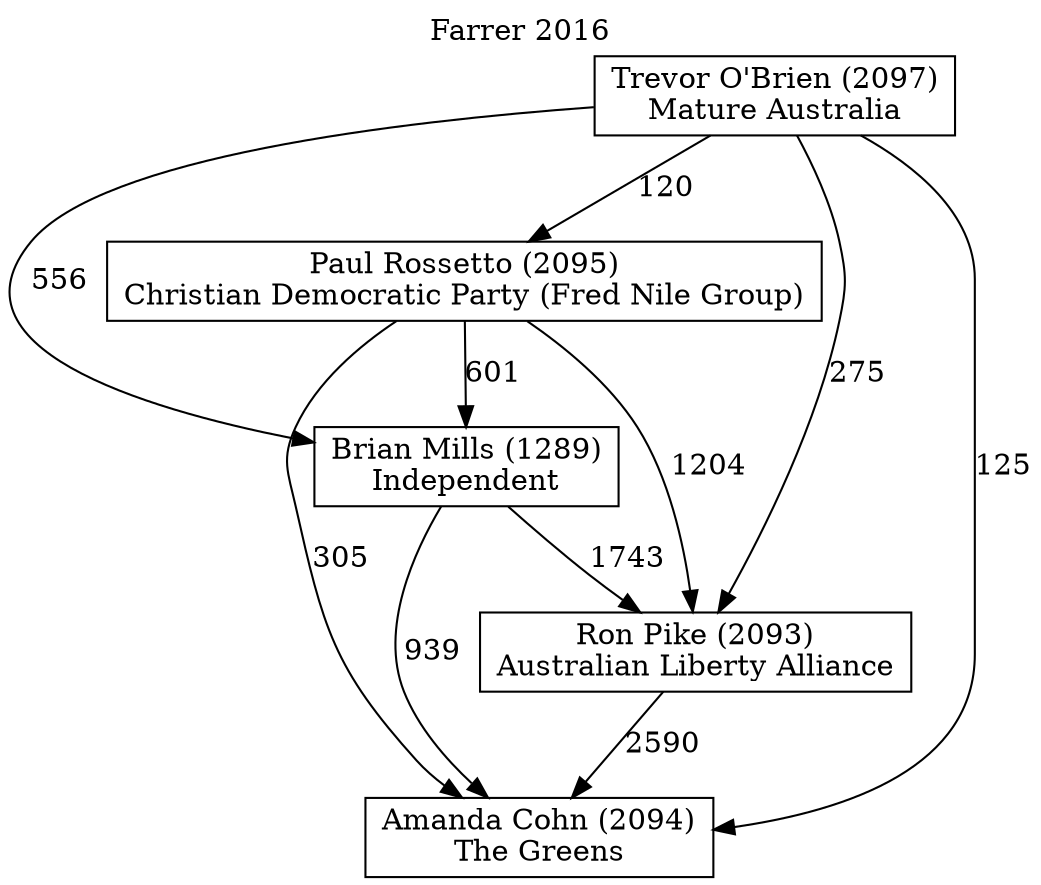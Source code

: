 // House preference flow
digraph "Amanda Cohn (2094)_Farrer_2016" {
	graph [label="Farrer 2016" labelloc=t mclimit=10]
	node [shape=box]
	"Paul Rossetto (2095)" [label="Paul Rossetto (2095)
Christian Democratic Party (Fred Nile Group)"]
	"Ron Pike (2093)" [label="Ron Pike (2093)
Australian Liberty Alliance"]
	"Amanda Cohn (2094)" [label="Amanda Cohn (2094)
The Greens"]
	"Trevor O'Brien (2097)" [label="Trevor O'Brien (2097)
Mature Australia"]
	"Brian Mills (1289)" [label="Brian Mills (1289)
Independent"]
	"Paul Rossetto (2095)" -> "Amanda Cohn (2094)" [label=305]
	"Trevor O'Brien (2097)" -> "Amanda Cohn (2094)" [label=125]
	"Brian Mills (1289)" -> "Amanda Cohn (2094)" [label=939]
	"Ron Pike (2093)" -> "Amanda Cohn (2094)" [label=2590]
	"Paul Rossetto (2095)" -> "Brian Mills (1289)" [label=601]
	"Trevor O'Brien (2097)" -> "Paul Rossetto (2095)" [label=120]
	"Paul Rossetto (2095)" -> "Ron Pike (2093)" [label=1204]
	"Trevor O'Brien (2097)" -> "Ron Pike (2093)" [label=275]
	"Brian Mills (1289)" -> "Ron Pike (2093)" [label=1743]
	"Trevor O'Brien (2097)" -> "Brian Mills (1289)" [label=556]
}

